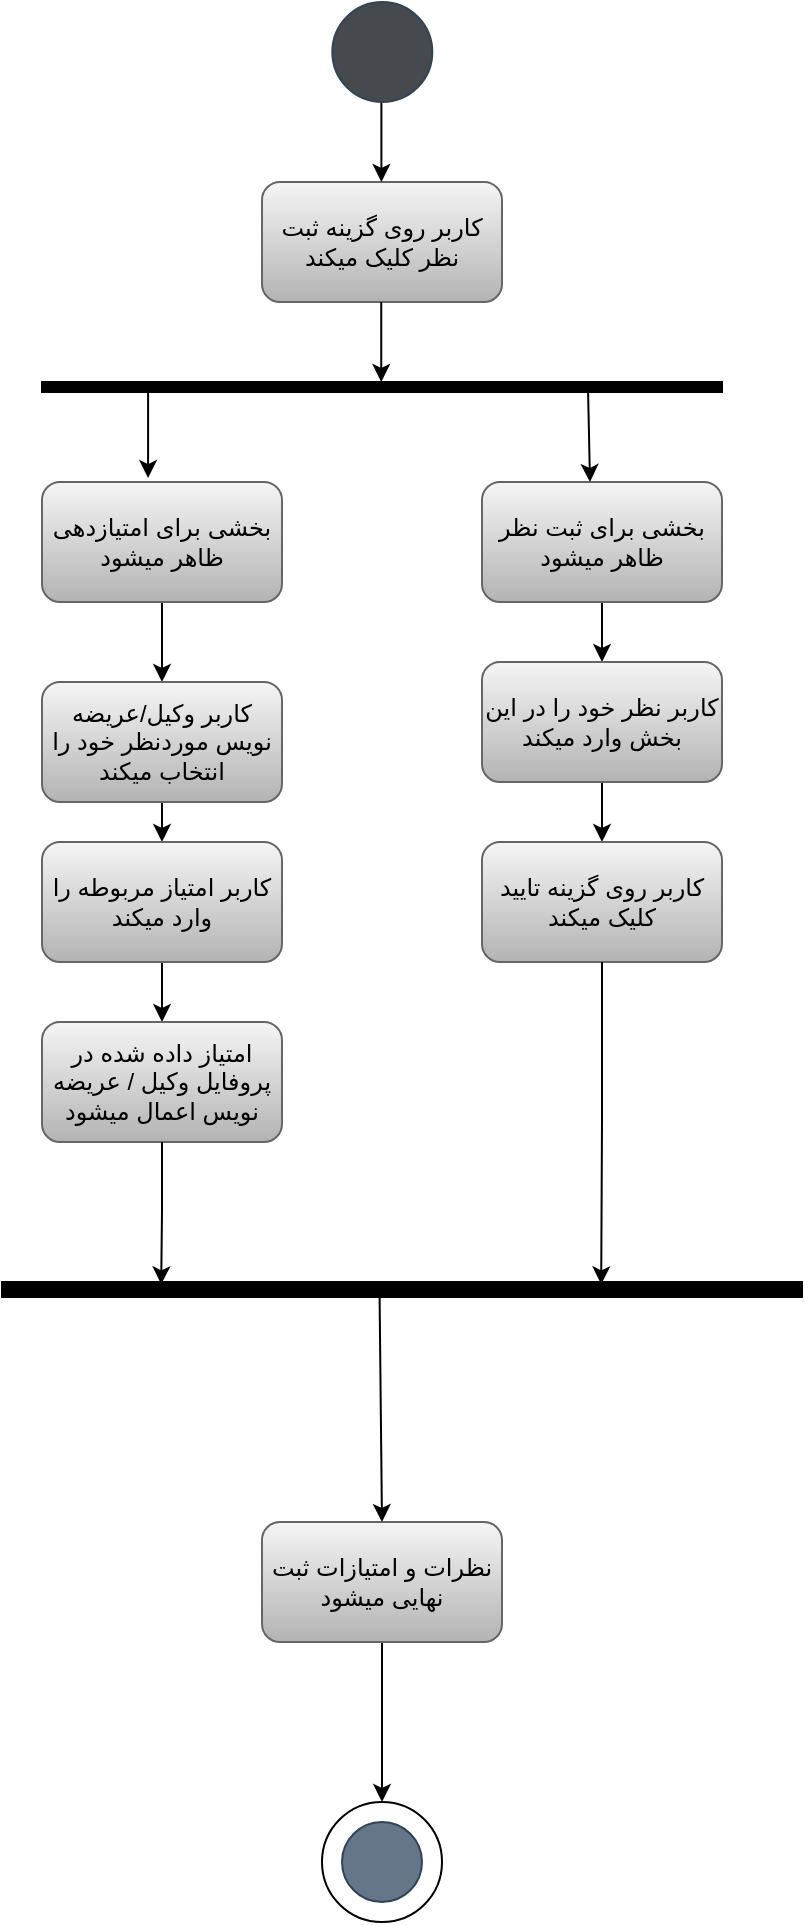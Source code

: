 <mxfile version="26.0.7">
  <diagram name="Page-1" id="Zr7cRRr_BbZi17oIqYh_">
    <mxGraphModel dx="1436" dy="837" grid="1" gridSize="10" guides="1" tooltips="1" connect="1" arrows="1" fold="1" page="1" pageScale="1" pageWidth="3300" pageHeight="4681" math="0" shadow="0">
      <root>
        <mxCell id="0" />
        <mxCell id="1" parent="0" />
        <mxCell id="RQFeXoRfa1TGDBpCitTY-1" value="کاربر روی گزینه ثبت نظر کلیک میکند" style="rounded=1;whiteSpace=wrap;html=1;fillColor=#f5f5f5;gradientColor=#b3b3b3;strokeColor=#666666;" vertex="1" parent="1">
          <mxGeometry x="620" y="220" width="120" height="60" as="geometry" />
        </mxCell>
        <mxCell id="RQFeXoRfa1TGDBpCitTY-2" value="" style="endArrow=classic;html=1;rounded=0;exitX=0.5;exitY=1;exitDx=0;exitDy=0;" edge="1" parent="1">
          <mxGeometry width="50" height="50" relative="1" as="geometry">
            <mxPoint x="679.7" y="180" as="sourcePoint" />
            <mxPoint x="679.7" y="220" as="targetPoint" />
          </mxGeometry>
        </mxCell>
        <mxCell id="RQFeXoRfa1TGDBpCitTY-3" value="" style="endArrow=classic;html=1;rounded=0;exitX=0.5;exitY=1;exitDx=0;exitDy=0;" edge="1" parent="1">
          <mxGeometry width="50" height="50" relative="1" as="geometry">
            <mxPoint x="679.62" y="280" as="sourcePoint" />
            <mxPoint x="679.62" y="320" as="targetPoint" />
          </mxGeometry>
        </mxCell>
        <mxCell id="RQFeXoRfa1TGDBpCitTY-4" value="" style="ellipse;whiteSpace=wrap;html=1;aspect=fixed;fillColor=light-dark(#464a4e, #7d8c9b);strokeColor=#314354;fontColor=#ffffff;" vertex="1" parent="1">
          <mxGeometry x="655.16" y="130" width="50" height="50" as="geometry" />
        </mxCell>
        <mxCell id="RQFeXoRfa1TGDBpCitTY-9" style="edgeStyle=orthogonalEdgeStyle;rounded=0;orthogonalLoop=1;jettySize=auto;html=1;exitX=0.5;exitY=1;exitDx=0;exitDy=0;entryX=0.5;entryY=0;entryDx=0;entryDy=0;" edge="1" parent="1" source="RQFeXoRfa1TGDBpCitTY-5" target="RQFeXoRfa1TGDBpCitTY-8">
          <mxGeometry relative="1" as="geometry" />
        </mxCell>
        <mxCell id="RQFeXoRfa1TGDBpCitTY-5" value="بخشی برای ثبت نظر ظاهر میشود" style="rounded=1;whiteSpace=wrap;html=1;fillColor=#f5f5f5;gradientColor=#b3b3b3;strokeColor=#666666;" vertex="1" parent="1">
          <mxGeometry x="730" y="370" width="120" height="60" as="geometry" />
        </mxCell>
        <mxCell id="RQFeXoRfa1TGDBpCitTY-6" value="" style="html=1;points=[];perimeter=orthogonalPerimeter;fillColor=strokeColor;direction=south;" vertex="1" parent="1">
          <mxGeometry x="510" y="320" width="340" height="5" as="geometry" />
        </mxCell>
        <mxCell id="RQFeXoRfa1TGDBpCitTY-7" value="" style="endArrow=classic;html=1;rounded=0;exitX=0.8;exitY=0.197;exitDx=0;exitDy=0;exitPerimeter=0;" edge="1" parent="1" source="RQFeXoRfa1TGDBpCitTY-6">
          <mxGeometry width="50" height="50" relative="1" as="geometry">
            <mxPoint x="780" y="330" as="sourcePoint" />
            <mxPoint x="784" y="370" as="targetPoint" />
          </mxGeometry>
        </mxCell>
        <mxCell id="RQFeXoRfa1TGDBpCitTY-11" style="edgeStyle=orthogonalEdgeStyle;rounded=0;orthogonalLoop=1;jettySize=auto;html=1;exitX=0.5;exitY=1;exitDx=0;exitDy=0;" edge="1" parent="1" source="RQFeXoRfa1TGDBpCitTY-8" target="RQFeXoRfa1TGDBpCitTY-10">
          <mxGeometry relative="1" as="geometry" />
        </mxCell>
        <mxCell id="RQFeXoRfa1TGDBpCitTY-8" value="کاربر نظر خود را در این بخش وارد میکند" style="rounded=1;whiteSpace=wrap;html=1;fillColor=#f5f5f5;gradientColor=#b3b3b3;strokeColor=#666666;" vertex="1" parent="1">
          <mxGeometry x="730" y="460" width="120" height="60" as="geometry" />
        </mxCell>
        <mxCell id="RQFeXoRfa1TGDBpCitTY-10" value="کاربر روی گزینه تایید کلیک میکند" style="rounded=1;whiteSpace=wrap;html=1;fillColor=#f5f5f5;gradientColor=#b3b3b3;strokeColor=#666666;" vertex="1" parent="1">
          <mxGeometry x="730" y="550" width="120" height="60" as="geometry" />
        </mxCell>
        <mxCell id="RQFeXoRfa1TGDBpCitTY-15" style="edgeStyle=orthogonalEdgeStyle;rounded=0;orthogonalLoop=1;jettySize=auto;html=1;exitX=0.5;exitY=1;exitDx=0;exitDy=0;entryX=0.5;entryY=0;entryDx=0;entryDy=0;" edge="1" parent="1" source="RQFeXoRfa1TGDBpCitTY-12" target="RQFeXoRfa1TGDBpCitTY-14">
          <mxGeometry relative="1" as="geometry" />
        </mxCell>
        <mxCell id="RQFeXoRfa1TGDBpCitTY-12" value="بخشی برای امتیازدهی ظاهر میشود" style="rounded=1;whiteSpace=wrap;html=1;fillColor=#f5f5f5;gradientColor=#b3b3b3;strokeColor=#666666;" vertex="1" parent="1">
          <mxGeometry x="510" y="370" width="120" height="60" as="geometry" />
        </mxCell>
        <mxCell id="RQFeXoRfa1TGDBpCitTY-13" value="" style="endArrow=classic;html=1;rounded=0;exitX=1.067;exitY=0.844;exitDx=0;exitDy=0;exitPerimeter=0;entryX=0.442;entryY=-0.033;entryDx=0;entryDy=0;entryPerimeter=0;" edge="1" parent="1" source="RQFeXoRfa1TGDBpCitTY-6" target="RQFeXoRfa1TGDBpCitTY-12">
          <mxGeometry width="50" height="50" relative="1" as="geometry">
            <mxPoint x="830" y="580" as="sourcePoint" />
            <mxPoint x="880" y="530" as="targetPoint" />
          </mxGeometry>
        </mxCell>
        <mxCell id="RQFeXoRfa1TGDBpCitTY-17" style="edgeStyle=orthogonalEdgeStyle;rounded=0;orthogonalLoop=1;jettySize=auto;html=1;exitX=0.5;exitY=1;exitDx=0;exitDy=0;entryX=0.5;entryY=0;entryDx=0;entryDy=0;" edge="1" parent="1" source="RQFeXoRfa1TGDBpCitTY-14" target="RQFeXoRfa1TGDBpCitTY-16">
          <mxGeometry relative="1" as="geometry" />
        </mxCell>
        <mxCell id="RQFeXoRfa1TGDBpCitTY-14" value="کاربر وکیل/عریضه نویس موردنظر خود را انتخاب میکند" style="rounded=1;whiteSpace=wrap;html=1;fillColor=#f5f5f5;gradientColor=#b3b3b3;strokeColor=#666666;" vertex="1" parent="1">
          <mxGeometry x="510" y="470" width="120" height="60" as="geometry" />
        </mxCell>
        <mxCell id="RQFeXoRfa1TGDBpCitTY-19" style="edgeStyle=orthogonalEdgeStyle;rounded=0;orthogonalLoop=1;jettySize=auto;html=1;exitX=0.5;exitY=1;exitDx=0;exitDy=0;entryX=0.5;entryY=0;entryDx=0;entryDy=0;" edge="1" parent="1" source="RQFeXoRfa1TGDBpCitTY-16" target="RQFeXoRfa1TGDBpCitTY-18">
          <mxGeometry relative="1" as="geometry" />
        </mxCell>
        <mxCell id="RQFeXoRfa1TGDBpCitTY-16" value="کاربر امتیاز مربوطه را وارد میکند" style="rounded=1;whiteSpace=wrap;html=1;fillColor=#f5f5f5;gradientColor=#b3b3b3;strokeColor=#666666;" vertex="1" parent="1">
          <mxGeometry x="510" y="550" width="120" height="60" as="geometry" />
        </mxCell>
        <mxCell id="RQFeXoRfa1TGDBpCitTY-18" value="امتیاز داده شده در پروفایل وکیل / عریضه نویس اعمال میشود" style="rounded=1;whiteSpace=wrap;html=1;fillColor=#f5f5f5;gradientColor=#b3b3b3;strokeColor=#666666;" vertex="1" parent="1">
          <mxGeometry x="510" y="640" width="120" height="60" as="geometry" />
        </mxCell>
        <mxCell id="RQFeXoRfa1TGDBpCitTY-20" value="" style="html=1;points=[];perimeter=orthogonalPerimeter;fillColor=strokeColor;direction=south;" vertex="1" parent="1">
          <mxGeometry x="490" y="770" width="400" height="7.5" as="geometry" />
        </mxCell>
        <mxCell id="RQFeXoRfa1TGDBpCitTY-22" style="edgeStyle=orthogonalEdgeStyle;rounded=0;orthogonalLoop=1;jettySize=auto;html=1;exitX=0.5;exitY=1;exitDx=0;exitDy=0;entryX=0.156;entryY=0.801;entryDx=0;entryDy=0;entryPerimeter=0;" edge="1" parent="1" source="RQFeXoRfa1TGDBpCitTY-18" target="RQFeXoRfa1TGDBpCitTY-20">
          <mxGeometry relative="1" as="geometry" />
        </mxCell>
        <mxCell id="RQFeXoRfa1TGDBpCitTY-23" style="edgeStyle=orthogonalEdgeStyle;rounded=0;orthogonalLoop=1;jettySize=auto;html=1;exitX=0.5;exitY=1;exitDx=0;exitDy=0;entryX=0.156;entryY=0.251;entryDx=0;entryDy=0;entryPerimeter=0;" edge="1" parent="1" source="RQFeXoRfa1TGDBpCitTY-10" target="RQFeXoRfa1TGDBpCitTY-20">
          <mxGeometry relative="1" as="geometry" />
        </mxCell>
        <mxCell id="RQFeXoRfa1TGDBpCitTY-28" style="edgeStyle=orthogonalEdgeStyle;rounded=0;orthogonalLoop=1;jettySize=auto;html=1;exitX=0.5;exitY=1;exitDx=0;exitDy=0;entryX=0.5;entryY=0;entryDx=0;entryDy=0;" edge="1" parent="1" source="RQFeXoRfa1TGDBpCitTY-24" target="RQFeXoRfa1TGDBpCitTY-26">
          <mxGeometry relative="1" as="geometry" />
        </mxCell>
        <mxCell id="RQFeXoRfa1TGDBpCitTY-24" value="نظرات و امتیازات ثبت نهایی میشود" style="rounded=1;whiteSpace=wrap;html=1;fillColor=#f5f5f5;gradientColor=#b3b3b3;strokeColor=#666666;" vertex="1" parent="1">
          <mxGeometry x="620" y="890" width="120" height="60" as="geometry" />
        </mxCell>
        <mxCell id="RQFeXoRfa1TGDBpCitTY-25" value="" style="endArrow=classic;html=1;rounded=0;exitX=1.044;exitY=0.528;exitDx=0;exitDy=0;exitPerimeter=0;entryX=0.5;entryY=0;entryDx=0;entryDy=0;" edge="1" parent="1" source="RQFeXoRfa1TGDBpCitTY-20" target="RQFeXoRfa1TGDBpCitTY-24">
          <mxGeometry width="50" height="50" relative="1" as="geometry">
            <mxPoint x="520" y="970" as="sourcePoint" />
            <mxPoint x="570" y="920" as="targetPoint" />
          </mxGeometry>
        </mxCell>
        <mxCell id="RQFeXoRfa1TGDBpCitTY-26" value="" style="ellipse;whiteSpace=wrap;html=1;aspect=fixed;" vertex="1" parent="1">
          <mxGeometry x="650" y="1030" width="60" height="60" as="geometry" />
        </mxCell>
        <mxCell id="RQFeXoRfa1TGDBpCitTY-27" value="" style="ellipse;whiteSpace=wrap;html=1;aspect=fixed;fillColor=#647687;fontColor=#ffffff;strokeColor=#314354;" vertex="1" parent="1">
          <mxGeometry x="660" y="1040" width="40" height="40" as="geometry" />
        </mxCell>
      </root>
    </mxGraphModel>
  </diagram>
</mxfile>
